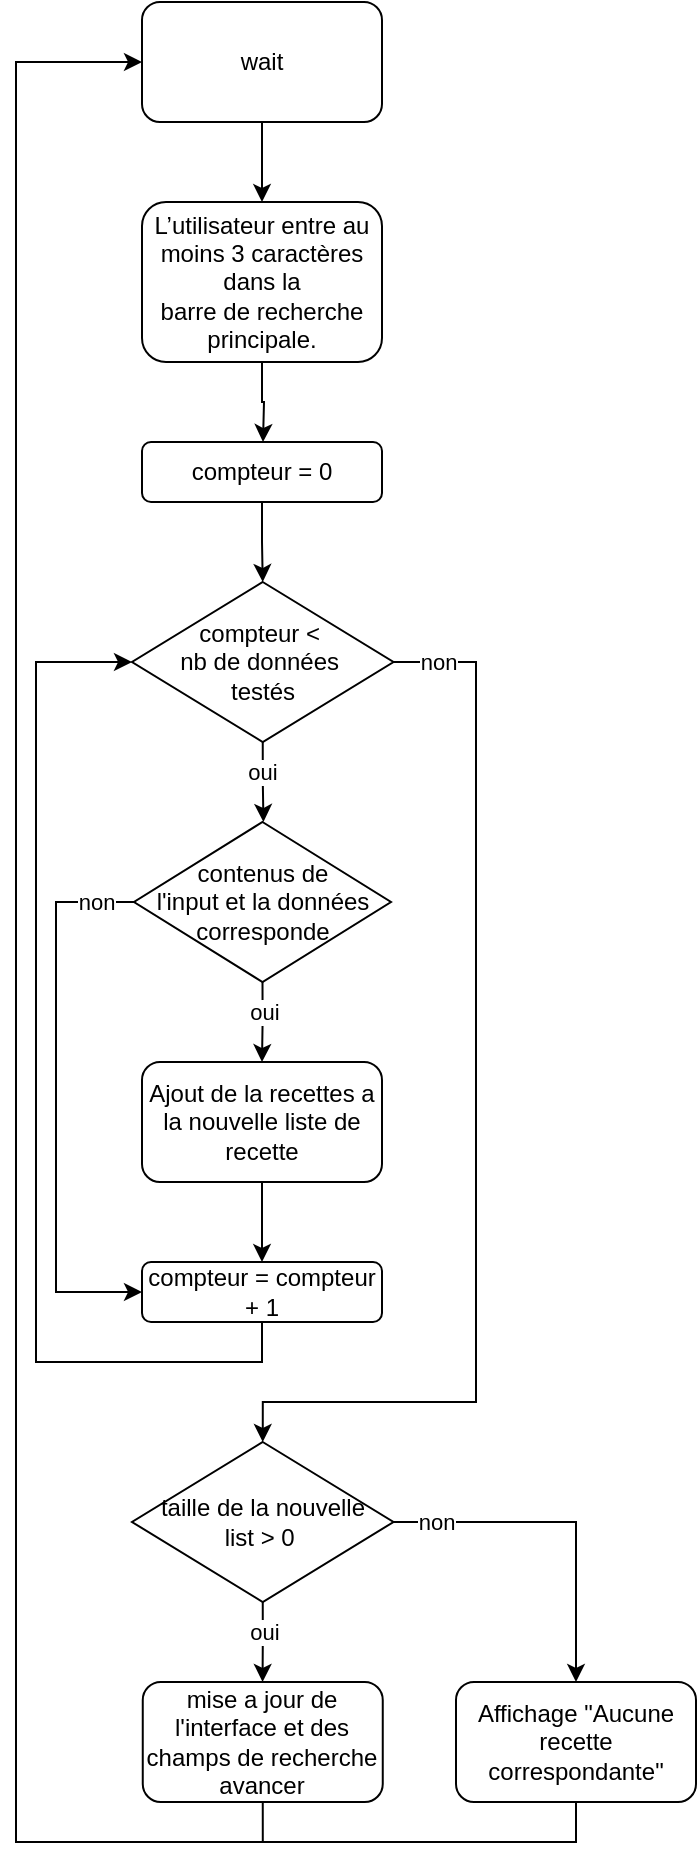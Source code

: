 <mxfile version="20.8.5" type="github">
  <diagram id="k76ryEIm_YTQEEgROJZa" name="Page-1">
    <mxGraphModel dx="1360" dy="775" grid="1" gridSize="10" guides="1" tooltips="1" connect="1" arrows="1" fold="1" page="1" pageScale="1" pageWidth="827" pageHeight="1169" math="0" shadow="0">
      <root>
        <mxCell id="0" />
        <mxCell id="1" parent="0" />
        <mxCell id="hdjzuRKUstXomJ2-e3ao-53" style="edgeStyle=orthogonalEdgeStyle;rounded=0;orthogonalLoop=1;jettySize=auto;html=1;exitX=0.5;exitY=1;exitDx=0;exitDy=0;entryX=0.5;entryY=0;entryDx=0;entryDy=0;fontSize=10;" parent="1" edge="1">
          <mxGeometry relative="1" as="geometry">
            <Array as="points">
              <mxPoint x="414" y="750" />
              <mxPoint x="235" y="750" />
              <mxPoint x="235" y="480" />
            </Array>
            <mxPoint x="414" y="480" as="targetPoint" />
          </mxGeometry>
        </mxCell>
        <mxCell id="I33Yapyme5dKVXicGY-A-16" style="edgeStyle=orthogonalEdgeStyle;rounded=0;orthogonalLoop=1;jettySize=auto;html=1;exitX=0.5;exitY=1;exitDx=0;exitDy=0;entryX=0.5;entryY=0;entryDx=0;entryDy=0;" parent="1" source="I33Yapyme5dKVXicGY-A-2" edge="1">
          <mxGeometry relative="1" as="geometry">
            <mxPoint x="413.5" y="220" as="targetPoint" />
          </mxGeometry>
        </mxCell>
        <mxCell id="I33Yapyme5dKVXicGY-A-2" value="L’utilisateur entre au moins 3 caractères dans la&lt;br&gt;barre de recherche principale." style="rounded=1;whiteSpace=wrap;html=1;" parent="1" vertex="1">
          <mxGeometry x="353" y="100" width="120" height="80" as="geometry" />
        </mxCell>
        <mxCell id="I33Yapyme5dKVXicGY-A-18" style="edgeStyle=orthogonalEdgeStyle;rounded=0;orthogonalLoop=1;jettySize=auto;html=1;exitX=0.5;exitY=1;exitDx=0;exitDy=0;entryX=0.5;entryY=0;entryDx=0;entryDy=0;" parent="1" source="I33Yapyme5dKVXicGY-A-17" target="I33Yapyme5dKVXicGY-A-2" edge="1">
          <mxGeometry relative="1" as="geometry" />
        </mxCell>
        <mxCell id="I33Yapyme5dKVXicGY-A-17" value="wait" style="rounded=1;whiteSpace=wrap;html=1;" parent="1" vertex="1">
          <mxGeometry x="353" width="120" height="60" as="geometry" />
        </mxCell>
        <mxCell id="I33Yapyme5dKVXicGY-A-21" style="edgeStyle=orthogonalEdgeStyle;rounded=0;orthogonalLoop=1;jettySize=auto;html=1;exitX=0.5;exitY=1;exitDx=0;exitDy=0;entryX=0.5;entryY=0;entryDx=0;entryDy=0;" parent="1" source="I33Yapyme5dKVXicGY-A-19" target="I33Yapyme5dKVXicGY-A-20" edge="1">
          <mxGeometry relative="1" as="geometry" />
        </mxCell>
        <mxCell id="I33Yapyme5dKVXicGY-A-19" value="compteur = 0" style="rounded=1;whiteSpace=wrap;html=1;" parent="1" vertex="1">
          <mxGeometry x="353" y="220" width="120" height="30" as="geometry" />
        </mxCell>
        <mxCell id="I33Yapyme5dKVXicGY-A-22" style="edgeStyle=orthogonalEdgeStyle;rounded=0;orthogonalLoop=1;jettySize=auto;html=1;exitX=0.5;exitY=1;exitDx=0;exitDy=0;" parent="1" source="I33Yapyme5dKVXicGY-A-20" edge="1">
          <mxGeometry relative="1" as="geometry">
            <mxPoint x="413.724" y="410" as="targetPoint" />
          </mxGeometry>
        </mxCell>
        <mxCell id="I33Yapyme5dKVXicGY-A-24" value="oui" style="edgeLabel;html=1;align=center;verticalAlign=middle;resizable=0;points=[];" parent="I33Yapyme5dKVXicGY-A-22" vertex="1" connectable="0">
          <mxGeometry x="-0.297" y="-1" relative="1" as="geometry">
            <mxPoint as="offset" />
          </mxGeometry>
        </mxCell>
        <mxCell id="I33Yapyme5dKVXicGY-A-42" style="edgeStyle=orthogonalEdgeStyle;rounded=0;orthogonalLoop=1;jettySize=auto;html=1;exitX=1;exitY=0.5;exitDx=0;exitDy=0;entryX=0.5;entryY=0;entryDx=0;entryDy=0;" parent="1" source="I33Yapyme5dKVXicGY-A-20" target="I33Yapyme5dKVXicGY-A-41" edge="1">
          <mxGeometry relative="1" as="geometry">
            <Array as="points">
              <mxPoint x="520" y="330" />
              <mxPoint x="520" y="700" />
              <mxPoint x="413" y="700" />
            </Array>
          </mxGeometry>
        </mxCell>
        <mxCell id="I33Yapyme5dKVXicGY-A-43" value="non&lt;br&gt;" style="edgeLabel;html=1;align=center;verticalAlign=middle;resizable=0;points=[];" parent="I33Yapyme5dKVXicGY-A-42" vertex="1" connectable="0">
          <mxGeometry x="-0.98" relative="1" as="geometry">
            <mxPoint x="16" as="offset" />
          </mxGeometry>
        </mxCell>
        <mxCell id="I33Yapyme5dKVXicGY-A-20" value="compteur &amp;lt;&amp;nbsp;&lt;br&gt;nb de données&amp;nbsp;&lt;br&gt;testés" style="rhombus;whiteSpace=wrap;html=1;" parent="1" vertex="1">
          <mxGeometry x="348" y="290" width="130.75" height="80" as="geometry" />
        </mxCell>
        <mxCell id="I33Yapyme5dKVXicGY-A-26" style="edgeStyle=orthogonalEdgeStyle;rounded=0;orthogonalLoop=1;jettySize=auto;html=1;exitX=0.5;exitY=1;exitDx=0;exitDy=0;entryX=0.5;entryY=0;entryDx=0;entryDy=0;" parent="1" source="I33Yapyme5dKVXicGY-A-23" target="I33Yapyme5dKVXicGY-A-25" edge="1">
          <mxGeometry relative="1" as="geometry" />
        </mxCell>
        <mxCell id="I33Yapyme5dKVXicGY-A-27" value="oui&lt;br&gt;" style="edgeLabel;html=1;align=center;verticalAlign=middle;resizable=0;points=[];" parent="I33Yapyme5dKVXicGY-A-26" vertex="1" connectable="0">
          <mxGeometry x="-0.257" relative="1" as="geometry">
            <mxPoint as="offset" />
          </mxGeometry>
        </mxCell>
        <mxCell id="I33Yapyme5dKVXicGY-A-38" style="edgeStyle=orthogonalEdgeStyle;rounded=0;orthogonalLoop=1;jettySize=auto;html=1;exitX=0;exitY=0.5;exitDx=0;exitDy=0;entryX=0;entryY=0.5;entryDx=0;entryDy=0;" parent="1" source="I33Yapyme5dKVXicGY-A-23" target="I33Yapyme5dKVXicGY-A-36" edge="1">
          <mxGeometry relative="1" as="geometry">
            <Array as="points">
              <mxPoint x="310" y="450" />
              <mxPoint x="310" y="645" />
            </Array>
          </mxGeometry>
        </mxCell>
        <mxCell id="I33Yapyme5dKVXicGY-A-39" value="non" style="edgeLabel;html=1;align=center;verticalAlign=middle;resizable=0;points=[];" parent="I33Yapyme5dKVXicGY-A-38" vertex="1" connectable="0">
          <mxGeometry x="-0.948" relative="1" as="geometry">
            <mxPoint x="-12" as="offset" />
          </mxGeometry>
        </mxCell>
        <mxCell id="I33Yapyme5dKVXicGY-A-23" value="contenus de &lt;br&gt;l&#39;input et la données corresponde" style="rhombus;whiteSpace=wrap;html=1;" parent="1" vertex="1">
          <mxGeometry x="349" y="410" width="128.5" height="80" as="geometry" />
        </mxCell>
        <mxCell id="I33Yapyme5dKVXicGY-A-37" style="edgeStyle=orthogonalEdgeStyle;rounded=0;orthogonalLoop=1;jettySize=auto;html=1;exitX=0.5;exitY=1;exitDx=0;exitDy=0;entryX=0.5;entryY=0;entryDx=0;entryDy=0;" parent="1" source="I33Yapyme5dKVXicGY-A-25" target="I33Yapyme5dKVXicGY-A-36" edge="1">
          <mxGeometry relative="1" as="geometry" />
        </mxCell>
        <mxCell id="I33Yapyme5dKVXicGY-A-25" value="Ajout de la recettes a la nouvelle liste de recette" style="rounded=1;whiteSpace=wrap;html=1;" parent="1" vertex="1">
          <mxGeometry x="353" y="530" width="120" height="60" as="geometry" />
        </mxCell>
        <mxCell id="I33Yapyme5dKVXicGY-A-40" style="edgeStyle=orthogonalEdgeStyle;rounded=0;orthogonalLoop=1;jettySize=auto;html=1;exitX=0.5;exitY=1;exitDx=0;exitDy=0;entryX=0;entryY=0.5;entryDx=0;entryDy=0;" parent="1" source="I33Yapyme5dKVXicGY-A-36" target="I33Yapyme5dKVXicGY-A-20" edge="1">
          <mxGeometry relative="1" as="geometry">
            <Array as="points">
              <mxPoint x="413" y="680" />
              <mxPoint x="300" y="680" />
              <mxPoint x="300" y="330" />
            </Array>
          </mxGeometry>
        </mxCell>
        <mxCell id="I33Yapyme5dKVXicGY-A-36" value="compteur = compteur + 1" style="rounded=1;whiteSpace=wrap;html=1;" parent="1" vertex="1">
          <mxGeometry x="353" y="630" width="120" height="30" as="geometry" />
        </mxCell>
        <mxCell id="I33Yapyme5dKVXicGY-A-44" style="edgeStyle=orthogonalEdgeStyle;rounded=0;orthogonalLoop=1;jettySize=auto;html=1;exitX=0.5;exitY=1;exitDx=0;exitDy=0;" parent="1" source="I33Yapyme5dKVXicGY-A-41" edge="1">
          <mxGeometry relative="1" as="geometry">
            <mxPoint x="413.286" y="840" as="targetPoint" />
          </mxGeometry>
        </mxCell>
        <mxCell id="I33Yapyme5dKVXicGY-A-45" value="oui" style="edgeLabel;html=1;align=center;verticalAlign=middle;resizable=0;points=[];" parent="I33Yapyme5dKVXicGY-A-44" vertex="1" connectable="0">
          <mxGeometry x="-0.279" relative="1" as="geometry">
            <mxPoint as="offset" />
          </mxGeometry>
        </mxCell>
        <mxCell id="I33Yapyme5dKVXicGY-A-48" style="edgeStyle=orthogonalEdgeStyle;rounded=0;orthogonalLoop=1;jettySize=auto;html=1;exitX=1;exitY=0.5;exitDx=0;exitDy=0;entryX=0.5;entryY=0;entryDx=0;entryDy=0;" parent="1" source="I33Yapyme5dKVXicGY-A-41" target="I33Yapyme5dKVXicGY-A-47" edge="1">
          <mxGeometry relative="1" as="geometry" />
        </mxCell>
        <mxCell id="I33Yapyme5dKVXicGY-A-49" value="non" style="edgeLabel;html=1;align=center;verticalAlign=middle;resizable=0;points=[];" parent="I33Yapyme5dKVXicGY-A-48" vertex="1" connectable="0">
          <mxGeometry x="-0.32" y="1" relative="1" as="geometry">
            <mxPoint x="-37" y="1" as="offset" />
          </mxGeometry>
        </mxCell>
        <mxCell id="I33Yapyme5dKVXicGY-A-41" value="taille de la nouvelle &lt;br&gt;list &amp;gt; 0&amp;nbsp;" style="rhombus;whiteSpace=wrap;html=1;" parent="1" vertex="1">
          <mxGeometry x="348" y="720" width="130.75" height="80" as="geometry" />
        </mxCell>
        <mxCell id="F-2LSbJDDw59dDuUQhcP-1" style="edgeStyle=orthogonalEdgeStyle;rounded=0;orthogonalLoop=1;jettySize=auto;html=1;exitX=0.5;exitY=1;exitDx=0;exitDy=0;entryX=0;entryY=0.5;entryDx=0;entryDy=0;" parent="1" source="I33Yapyme5dKVXicGY-A-46" target="I33Yapyme5dKVXicGY-A-17" edge="1">
          <mxGeometry relative="1" as="geometry">
            <Array as="points">
              <mxPoint x="413" y="920" />
              <mxPoint x="290" y="920" />
              <mxPoint x="290" y="30" />
            </Array>
          </mxGeometry>
        </mxCell>
        <mxCell id="I33Yapyme5dKVXicGY-A-46" value="mise a jour de l&#39;interface et des champs de recherche avancer" style="rounded=1;whiteSpace=wrap;html=1;" parent="1" vertex="1">
          <mxGeometry x="353.38" y="840" width="120" height="60" as="geometry" />
        </mxCell>
        <mxCell id="F-2LSbJDDw59dDuUQhcP-2" style="edgeStyle=orthogonalEdgeStyle;rounded=0;orthogonalLoop=1;jettySize=auto;html=1;exitX=0.5;exitY=1;exitDx=0;exitDy=0;endArrow=none;endFill=0;" parent="1" source="I33Yapyme5dKVXicGY-A-47" edge="1">
          <mxGeometry relative="1" as="geometry">
            <mxPoint x="410" y="920" as="targetPoint" />
            <Array as="points">
              <mxPoint x="570" y="920" />
              <mxPoint x="420" y="920" />
            </Array>
          </mxGeometry>
        </mxCell>
        <mxCell id="I33Yapyme5dKVXicGY-A-47" value="Affichage &quot;Aucune recette correspondante&quot;" style="rounded=1;whiteSpace=wrap;html=1;" parent="1" vertex="1">
          <mxGeometry x="510" y="840" width="120" height="60" as="geometry" />
        </mxCell>
      </root>
    </mxGraphModel>
  </diagram>
</mxfile>
